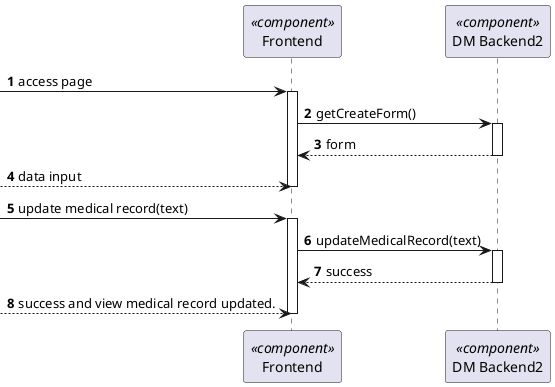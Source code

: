 @startuml 5.1.1
skinparam packageStyle rectangle
skinparam shadowing false

autonumber

participant "Frontend" as FE <<component>>
participant "DM Backend2" as BE <<component>>



 -> FE: access page
activate FE
FE -> BE: getCreateForm()
activate BE
BE --> FE: form
deactivate BE
--> FE : data input
deactivate FE
 -> FE : update medical record(text)
activate FE
FE -> BE : updateMedicalRecord(text)
activate BE
BE --> FE: success
deactivate BE
--> FE: success and view medical record updated.
deactivate FE



@enduml